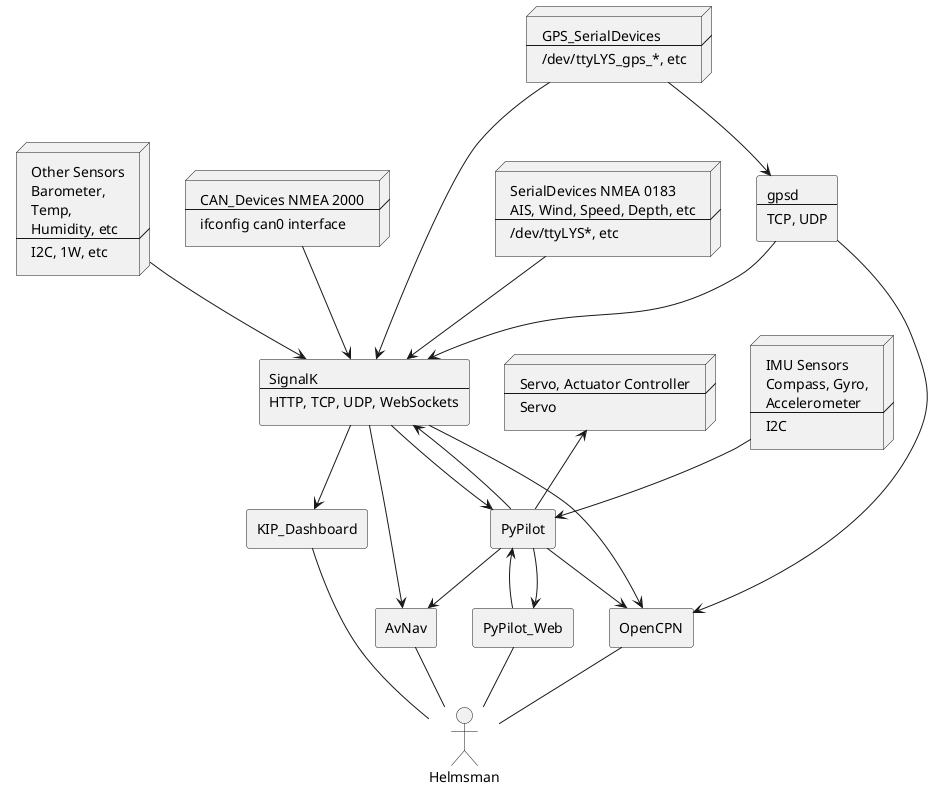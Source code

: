 @startuml
actor Helmsman [
 Helmsman
]
rectangle OpenCPN [
 OpenCPN
]
rectangle AvNav [
 AvNav
]
rectangle PyPilot_Web [
 PyPilot_Web
]
rectangle KIP_Dashboard [
 KIP_Dashboard
]
rectangle gpsd [
 gpsd
 ----
 TCP, UDP
]
rectangle SignalK [
 SignalK
 ----
 HTTP, TCP, UDP, WebSockets
]
rectangle PyPilot [
 PyPilot
]
node GPS_SerialDevices [
 GPS_SerialDevices
 ----
 /dev/ttyLYS_gps_*, etc
]
node CanBus_Devices [
 CAN_Devices NMEA 2000
 ----
 ifconfig can0 interface
]
node SerialDevices [
 SerialDevices NMEA 0183
 AIS, Wind, Speed, Depth, etc
 ----
 /dev/ttyLYS*, etc
]
node OtherSensors [
 Other Sensors
 Barometer,
 Temp,
 Humidity, etc
 ----
 I2C, 1W, etc
]
node IMU [
 IMU Sensors
 Compass, Gyro,
 Accelerometer
 ----
 I2C
]
node Servo [
 Servo, Actuator Controller
 ----
 Servo
]

GPS_SerialDevices --> gpsd
GPS_SerialDevices --> SignalK
SerialDevices --> SignalK
CanBus_Devices --> SignalK
OtherSensors --> SignalK
IMU --> PyPilot
Servo <-- PyPilot
gpsd --> SignalK
gpsd --> OpenCPN
PyPilot --> OpenCPN
PyPilot --> AvNav
PyPilot --> SignalK
SignalK --> OpenCPN
SignalK --> PyPilot
SignalK --> AvNav
SignalK --> KIP_Dashboard

PyPilot <-- PyPilot_Web
PyPilot --> PyPilot_Web

Helmsman -u- PyPilot_Web
Helmsman -u- OpenCPN
Helmsman -u- AvNav
Helmsman -u- KIP_Dashboard

@enduml
